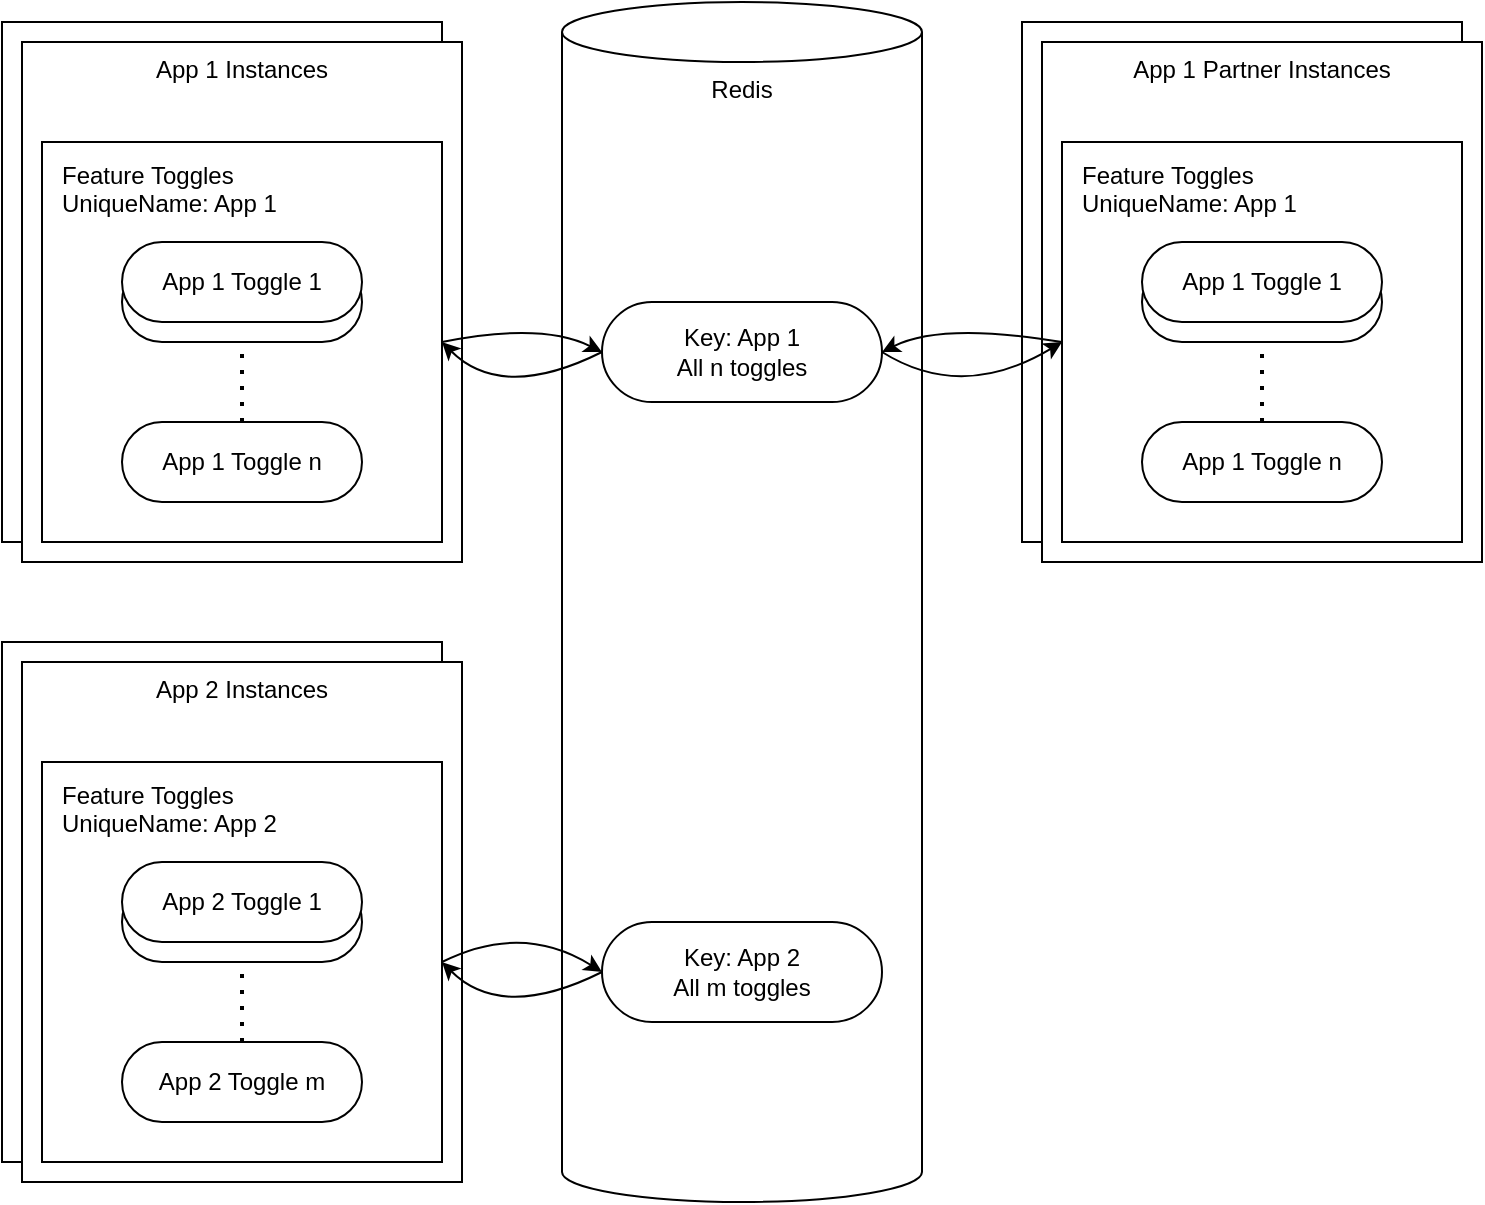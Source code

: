 <mxfile version="16.4.0" type="device"><diagram id="n7UCq9MBqr2a2GKeVpbZ" name="Page-1"><mxGraphModel dx="1205" dy="735" grid="1" gridSize="10" guides="1" tooltips="1" connect="1" arrows="1" fold="1" page="1" pageScale="1" pageWidth="827" pageHeight="1169" math="0" shadow="0"><root><mxCell id="0"/><mxCell id="1" parent="0"/><mxCell id="bWS3-nA4JvaR0sJHW4ao-61" value="" style="group" parent="1" vertex="1" connectable="0"><mxGeometry x="50" y="360" width="220" height="260" as="geometry"/></mxCell><mxCell id="bWS3-nA4JvaR0sJHW4ao-91" value="" style="rounded=0;whiteSpace=wrap;html=1;verticalAlign=top;align=center;" parent="bWS3-nA4JvaR0sJHW4ao-61" vertex="1"><mxGeometry x="-10" y="-10" width="220" height="260" as="geometry"/></mxCell><mxCell id="bWS3-nA4JvaR0sJHW4ao-62" value="App 2 Instances" style="rounded=0;whiteSpace=wrap;html=1;verticalAlign=top;align=center;" parent="bWS3-nA4JvaR0sJHW4ao-61" vertex="1"><mxGeometry width="220" height="260" as="geometry"/></mxCell><mxCell id="bWS3-nA4JvaR0sJHW4ao-63" value="" style="group" parent="bWS3-nA4JvaR0sJHW4ao-61" vertex="1" connectable="0"><mxGeometry x="10" y="50" width="200" height="200" as="geometry"/></mxCell><mxCell id="bWS3-nA4JvaR0sJHW4ao-64" value="Feature Toggles&lt;br&gt;UniqueName: App 2" style="rounded=0;whiteSpace=wrap;html=1;align=left;horizontal=1;verticalAlign=top;spacing=5;spacingTop=0;labelPosition=center;verticalLabelPosition=middle;spacingLeft=5;" parent="bWS3-nA4JvaR0sJHW4ao-63" vertex="1"><mxGeometry width="200" height="200" as="geometry"/></mxCell><mxCell id="bWS3-nA4JvaR0sJHW4ao-65" value="" style="rounded=1;whiteSpace=wrap;html=1;arcSize=50;" parent="bWS3-nA4JvaR0sJHW4ao-63" vertex="1"><mxGeometry x="40" y="60" width="120" height="40" as="geometry"/></mxCell><mxCell id="bWS3-nA4JvaR0sJHW4ao-66" value="App 2 Toggle m" style="rounded=1;whiteSpace=wrap;html=1;arcSize=50;" parent="bWS3-nA4JvaR0sJHW4ao-63" vertex="1"><mxGeometry x="40" y="140" width="120" height="40" as="geometry"/></mxCell><mxCell id="bWS3-nA4JvaR0sJHW4ao-67" value="App 2 Toggle 1" style="rounded=1;whiteSpace=wrap;html=1;arcSize=50;" parent="bWS3-nA4JvaR0sJHW4ao-63" vertex="1"><mxGeometry x="40" y="50" width="120" height="40" as="geometry"/></mxCell><mxCell id="bWS3-nA4JvaR0sJHW4ao-68" value="" style="endArrow=none;dashed=1;html=1;dashPattern=1 3;strokeWidth=2;rounded=0;exitX=0.5;exitY=0;exitDx=0;exitDy=0;entryX=0.5;entryY=1;entryDx=0;entryDy=0;" parent="bWS3-nA4JvaR0sJHW4ao-63" source="bWS3-nA4JvaR0sJHW4ao-66" target="bWS3-nA4JvaR0sJHW4ao-65" edge="1"><mxGeometry width="50" height="50" relative="1" as="geometry"><mxPoint x="-44" y="242.063" as="sourcePoint"/><mxPoint x="6" y="189.122" as="targetPoint"/></mxGeometry></mxCell><mxCell id="bWS3-nA4JvaR0sJHW4ao-80" value="" style="group" parent="1" vertex="1" connectable="0"><mxGeometry x="560" y="50" width="220" height="260" as="geometry"/></mxCell><mxCell id="bWS3-nA4JvaR0sJHW4ao-92" value="" style="rounded=0;whiteSpace=wrap;html=1;verticalAlign=top;align=center;" parent="bWS3-nA4JvaR0sJHW4ao-80" vertex="1"><mxGeometry x="-10" y="-10" width="220" height="260" as="geometry"/></mxCell><mxCell id="bWS3-nA4JvaR0sJHW4ao-81" value="App 1 Partner Instances" style="rounded=0;whiteSpace=wrap;html=1;verticalAlign=top;align=center;" parent="bWS3-nA4JvaR0sJHW4ao-80" vertex="1"><mxGeometry width="220" height="260" as="geometry"/></mxCell><mxCell id="bWS3-nA4JvaR0sJHW4ao-82" value="" style="group" parent="bWS3-nA4JvaR0sJHW4ao-80" vertex="1" connectable="0"><mxGeometry x="10" y="50" width="200" height="200" as="geometry"/></mxCell><mxCell id="bWS3-nA4JvaR0sJHW4ao-83" value="Feature Toggles&lt;br&gt;UniqueName: App 1" style="rounded=0;whiteSpace=wrap;html=1;align=left;horizontal=1;verticalAlign=top;spacing=5;spacingTop=0;labelPosition=center;verticalLabelPosition=middle;spacingLeft=5;" parent="bWS3-nA4JvaR0sJHW4ao-82" vertex="1"><mxGeometry width="200" height="200" as="geometry"/></mxCell><mxCell id="bWS3-nA4JvaR0sJHW4ao-84" value="" style="rounded=1;whiteSpace=wrap;html=1;arcSize=50;" parent="bWS3-nA4JvaR0sJHW4ao-82" vertex="1"><mxGeometry x="40" y="60" width="120" height="40" as="geometry"/></mxCell><mxCell id="bWS3-nA4JvaR0sJHW4ao-85" value="App 1 Toggle n" style="rounded=1;whiteSpace=wrap;html=1;arcSize=50;" parent="bWS3-nA4JvaR0sJHW4ao-82" vertex="1"><mxGeometry x="40" y="140" width="120" height="40" as="geometry"/></mxCell><mxCell id="bWS3-nA4JvaR0sJHW4ao-86" value="App 1 Toggle 1" style="rounded=1;whiteSpace=wrap;html=1;arcSize=50;" parent="bWS3-nA4JvaR0sJHW4ao-82" vertex="1"><mxGeometry x="40" y="50" width="120" height="40" as="geometry"/></mxCell><mxCell id="bWS3-nA4JvaR0sJHW4ao-87" value="" style="endArrow=none;dashed=1;html=1;dashPattern=1 3;strokeWidth=2;rounded=0;exitX=0.5;exitY=0;exitDx=0;exitDy=0;entryX=0.5;entryY=1;entryDx=0;entryDy=0;" parent="bWS3-nA4JvaR0sJHW4ao-82" source="bWS3-nA4JvaR0sJHW4ao-85" target="bWS3-nA4JvaR0sJHW4ao-84" edge="1"><mxGeometry width="50" height="50" relative="1" as="geometry"><mxPoint x="-44.898" y="242.063" as="sourcePoint"/><mxPoint x="6.122" y="189.122" as="targetPoint"/></mxGeometry></mxCell><mxCell id="3RL8X6Cg95sN22oe4zS9-1" value="" style="group" vertex="1" connectable="0" parent="1"><mxGeometry x="320" y="30" width="180" height="600" as="geometry"/></mxCell><mxCell id="bWS3-nA4JvaR0sJHW4ao-1" value="Redis" style="shape=cylinder3;whiteSpace=wrap;html=1;boundedLbl=1;backgroundOutline=1;size=15;verticalAlign=top;container=1;" parent="3RL8X6Cg95sN22oe4zS9-1" vertex="1"><mxGeometry width="180" height="600" as="geometry"/></mxCell><mxCell id="bWS3-nA4JvaR0sJHW4ao-13" value="Key: App 1&lt;br&gt;All n toggles" style="rounded=1;whiteSpace=wrap;html=1;arcSize=50;" parent="bWS3-nA4JvaR0sJHW4ao-1" vertex="1"><mxGeometry x="20" y="150" width="140" height="50" as="geometry"/></mxCell><mxCell id="bWS3-nA4JvaR0sJHW4ao-69" value="Key: App 2&lt;br&gt;All m toggles" style="rounded=1;whiteSpace=wrap;html=1;arcSize=50;" parent="bWS3-nA4JvaR0sJHW4ao-1" vertex="1"><mxGeometry x="20" y="460" width="140" height="50" as="geometry"/></mxCell><mxCell id="bWS3-nA4JvaR0sJHW4ao-70" value="" style="curved=1;endArrow=classic;html=1;rounded=0;exitX=0;exitY=0.5;exitDx=0;exitDy=0;entryX=1;entryY=0.5;entryDx=0;entryDy=0;" parent="1" source="bWS3-nA4JvaR0sJHW4ao-69" target="bWS3-nA4JvaR0sJHW4ao-64" edge="1"><mxGeometry width="50" height="50" relative="1" as="geometry"><mxPoint x="200.5" y="500" as="sourcePoint"/><mxPoint x="309.5" y="496.25" as="targetPoint"/><Array as="points"><mxPoint x="290" y="540"/></Array></mxGeometry></mxCell><mxCell id="bWS3-nA4JvaR0sJHW4ao-71" value="" style="curved=1;endArrow=classic;html=1;rounded=0;entryX=0;entryY=0.5;entryDx=0;entryDy=0;exitX=1;exitY=0.5;exitDx=0;exitDy=0;" parent="1" source="bWS3-nA4JvaR0sJHW4ao-64" edge="1" target="bWS3-nA4JvaR0sJHW4ao-69"><mxGeometry width="50" height="50" relative="1" as="geometry"><mxPoint x="309.5" y="496.25" as="sourcePoint"/><mxPoint x="201" y="540" as="targetPoint"/><Array as="points"><mxPoint x="300" y="490"/></Array></mxGeometry></mxCell><mxCell id="bWS3-nA4JvaR0sJHW4ao-89" value="" style="curved=1;endArrow=classic;html=1;rounded=0;exitX=0;exitY=0.5;exitDx=0;exitDy=0;entryX=1;entryY=0.5;entryDx=0;entryDy=0;" parent="1" source="bWS3-nA4JvaR0sJHW4ao-83" target="bWS3-nA4JvaR0sJHW4ao-13" edge="1"><mxGeometry width="50" height="50" relative="1" as="geometry"><mxPoint x="326" y="240" as="sourcePoint"/><mxPoint x="217" y="243.75" as="targetPoint"/><Array as="points"><mxPoint x="510" y="190"/></Array></mxGeometry></mxCell><mxCell id="bWS3-nA4JvaR0sJHW4ao-88" value="" style="curved=1;endArrow=classic;html=1;rounded=0;entryX=0;entryY=0.5;entryDx=0;entryDy=0;exitX=1;exitY=0.5;exitDx=0;exitDy=0;" parent="1" target="bWS3-nA4JvaR0sJHW4ao-83" edge="1" source="bWS3-nA4JvaR0sJHW4ao-13"><mxGeometry width="50" height="50" relative="1" as="geometry"><mxPoint x="210" y="230" as="sourcePoint"/><mxPoint x="326" y="240" as="targetPoint"/><Array as="points"><mxPoint x="520" y="230"/></Array></mxGeometry></mxCell><mxCell id="3RL8X6Cg95sN22oe4zS9-12" value="" style="group" vertex="1" connectable="0" parent="1"><mxGeometry x="40" y="40" width="230" height="270" as="geometry"/></mxCell><mxCell id="bWS3-nA4JvaR0sJHW4ao-90" value="" style="rounded=0;whiteSpace=wrap;html=1;verticalAlign=top;align=center;" parent="3RL8X6Cg95sN22oe4zS9-12" vertex="1"><mxGeometry width="220" height="260" as="geometry"/></mxCell><mxCell id="bWS3-nA4JvaR0sJHW4ao-40" value="App 1 Instances" style="rounded=0;whiteSpace=wrap;html=1;verticalAlign=top;align=center;" parent="3RL8X6Cg95sN22oe4zS9-12" vertex="1"><mxGeometry x="10" y="10" width="220" height="260" as="geometry"/></mxCell><mxCell id="bWS3-nA4JvaR0sJHW4ao-33" value="" style="group" parent="3RL8X6Cg95sN22oe4zS9-12" vertex="1" connectable="0"><mxGeometry x="20" y="60" width="200" height="200" as="geometry"/></mxCell><mxCell id="bWS3-nA4JvaR0sJHW4ao-5" value="Feature Toggles&lt;br&gt;UniqueName: App 1" style="rounded=0;whiteSpace=wrap;html=1;align=left;horizontal=1;verticalAlign=top;spacing=5;spacingTop=0;labelPosition=center;verticalLabelPosition=middle;spacingLeft=5;" parent="bWS3-nA4JvaR0sJHW4ao-33" vertex="1"><mxGeometry width="200" height="200" as="geometry"/></mxCell><mxCell id="bWS3-nA4JvaR0sJHW4ao-14" value="" style="rounded=1;whiteSpace=wrap;html=1;arcSize=50;" parent="bWS3-nA4JvaR0sJHW4ao-33" vertex="1"><mxGeometry x="40" y="60" width="120" height="40" as="geometry"/></mxCell><mxCell id="bWS3-nA4JvaR0sJHW4ao-15" value="App 1 Toggle n" style="rounded=1;whiteSpace=wrap;html=1;arcSize=50;" parent="bWS3-nA4JvaR0sJHW4ao-33" vertex="1"><mxGeometry x="40" y="140" width="120" height="40" as="geometry"/></mxCell><mxCell id="bWS3-nA4JvaR0sJHW4ao-11" value="App 1 Toggle 1" style="rounded=1;whiteSpace=wrap;html=1;arcSize=50;" parent="bWS3-nA4JvaR0sJHW4ao-33" vertex="1"><mxGeometry x="40" y="50" width="120" height="40" as="geometry"/></mxCell><mxCell id="bWS3-nA4JvaR0sJHW4ao-21" value="" style="endArrow=none;dashed=1;html=1;dashPattern=1 3;strokeWidth=2;rounded=0;exitX=0.5;exitY=0;exitDx=0;exitDy=0;entryX=0.5;entryY=1;entryDx=0;entryDy=0;" parent="bWS3-nA4JvaR0sJHW4ao-33" source="bWS3-nA4JvaR0sJHW4ao-15" target="bWS3-nA4JvaR0sJHW4ao-14" edge="1"><mxGeometry width="50" height="50" relative="1" as="geometry"><mxPoint x="-44.898" y="242.063" as="sourcePoint"/><mxPoint x="6.122" y="189.122" as="targetPoint"/></mxGeometry></mxCell><mxCell id="bWS3-nA4JvaR0sJHW4ao-51" value="" style="curved=1;endArrow=classic;html=1;rounded=0;exitX=0;exitY=0.5;exitDx=0;exitDy=0;entryX=1;entryY=0.5;entryDx=0;entryDy=0;" parent="1" source="bWS3-nA4JvaR0sJHW4ao-13" target="bWS3-nA4JvaR0sJHW4ao-5" edge="1"><mxGeometry width="50" height="50" relative="1" as="geometry"><mxPoint x="414" y="350" as="sourcePoint"/><mxPoint x="290" y="300" as="targetPoint"/><Array as="points"><mxPoint x="290" y="230"/></Array></mxGeometry></mxCell><mxCell id="bWS3-nA4JvaR0sJHW4ao-52" value="" style="curved=1;endArrow=classic;html=1;rounded=0;entryX=0;entryY=0.5;entryDx=0;entryDy=0;exitX=1;exitY=0.5;exitDx=0;exitDy=0;" parent="1" source="bWS3-nA4JvaR0sJHW4ao-5" target="bWS3-nA4JvaR0sJHW4ao-13" edge="1"><mxGeometry width="50" height="50" relative="1" as="geometry"><mxPoint x="300" y="150" as="sourcePoint"/><mxPoint x="464" y="300" as="targetPoint"/><Array as="points"><mxPoint x="310" y="190"/></Array></mxGeometry></mxCell></root></mxGraphModel></diagram></mxfile>